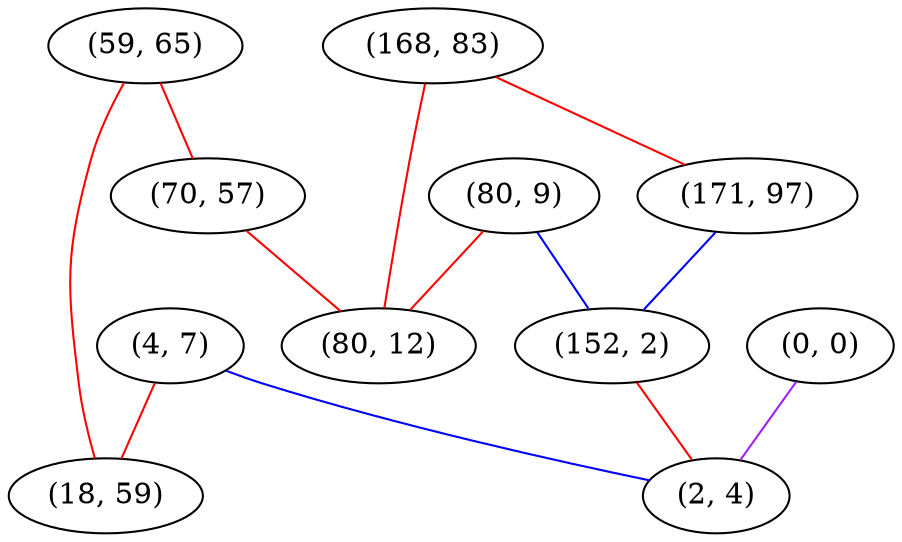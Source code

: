 graph "" {
"(4, 7)";
"(59, 65)";
"(80, 9)";
"(18, 59)";
"(168, 83)";
"(0, 0)";
"(70, 57)";
"(171, 97)";
"(152, 2)";
"(2, 4)";
"(80, 12)";
"(4, 7)" -- "(18, 59)"  [color=red, key=0, weight=1];
"(4, 7)" -- "(2, 4)"  [color=blue, key=0, weight=3];
"(59, 65)" -- "(70, 57)"  [color=red, key=0, weight=1];
"(59, 65)" -- "(18, 59)"  [color=red, key=0, weight=1];
"(80, 9)" -- "(152, 2)"  [color=blue, key=0, weight=3];
"(80, 9)" -- "(80, 12)"  [color=red, key=0, weight=1];
"(168, 83)" -- "(171, 97)"  [color=red, key=0, weight=1];
"(168, 83)" -- "(80, 12)"  [color=red, key=0, weight=1];
"(0, 0)" -- "(2, 4)"  [color=purple, key=0, weight=4];
"(70, 57)" -- "(80, 12)"  [color=red, key=0, weight=1];
"(171, 97)" -- "(152, 2)"  [color=blue, key=0, weight=3];
"(152, 2)" -- "(2, 4)"  [color=red, key=0, weight=1];
}
